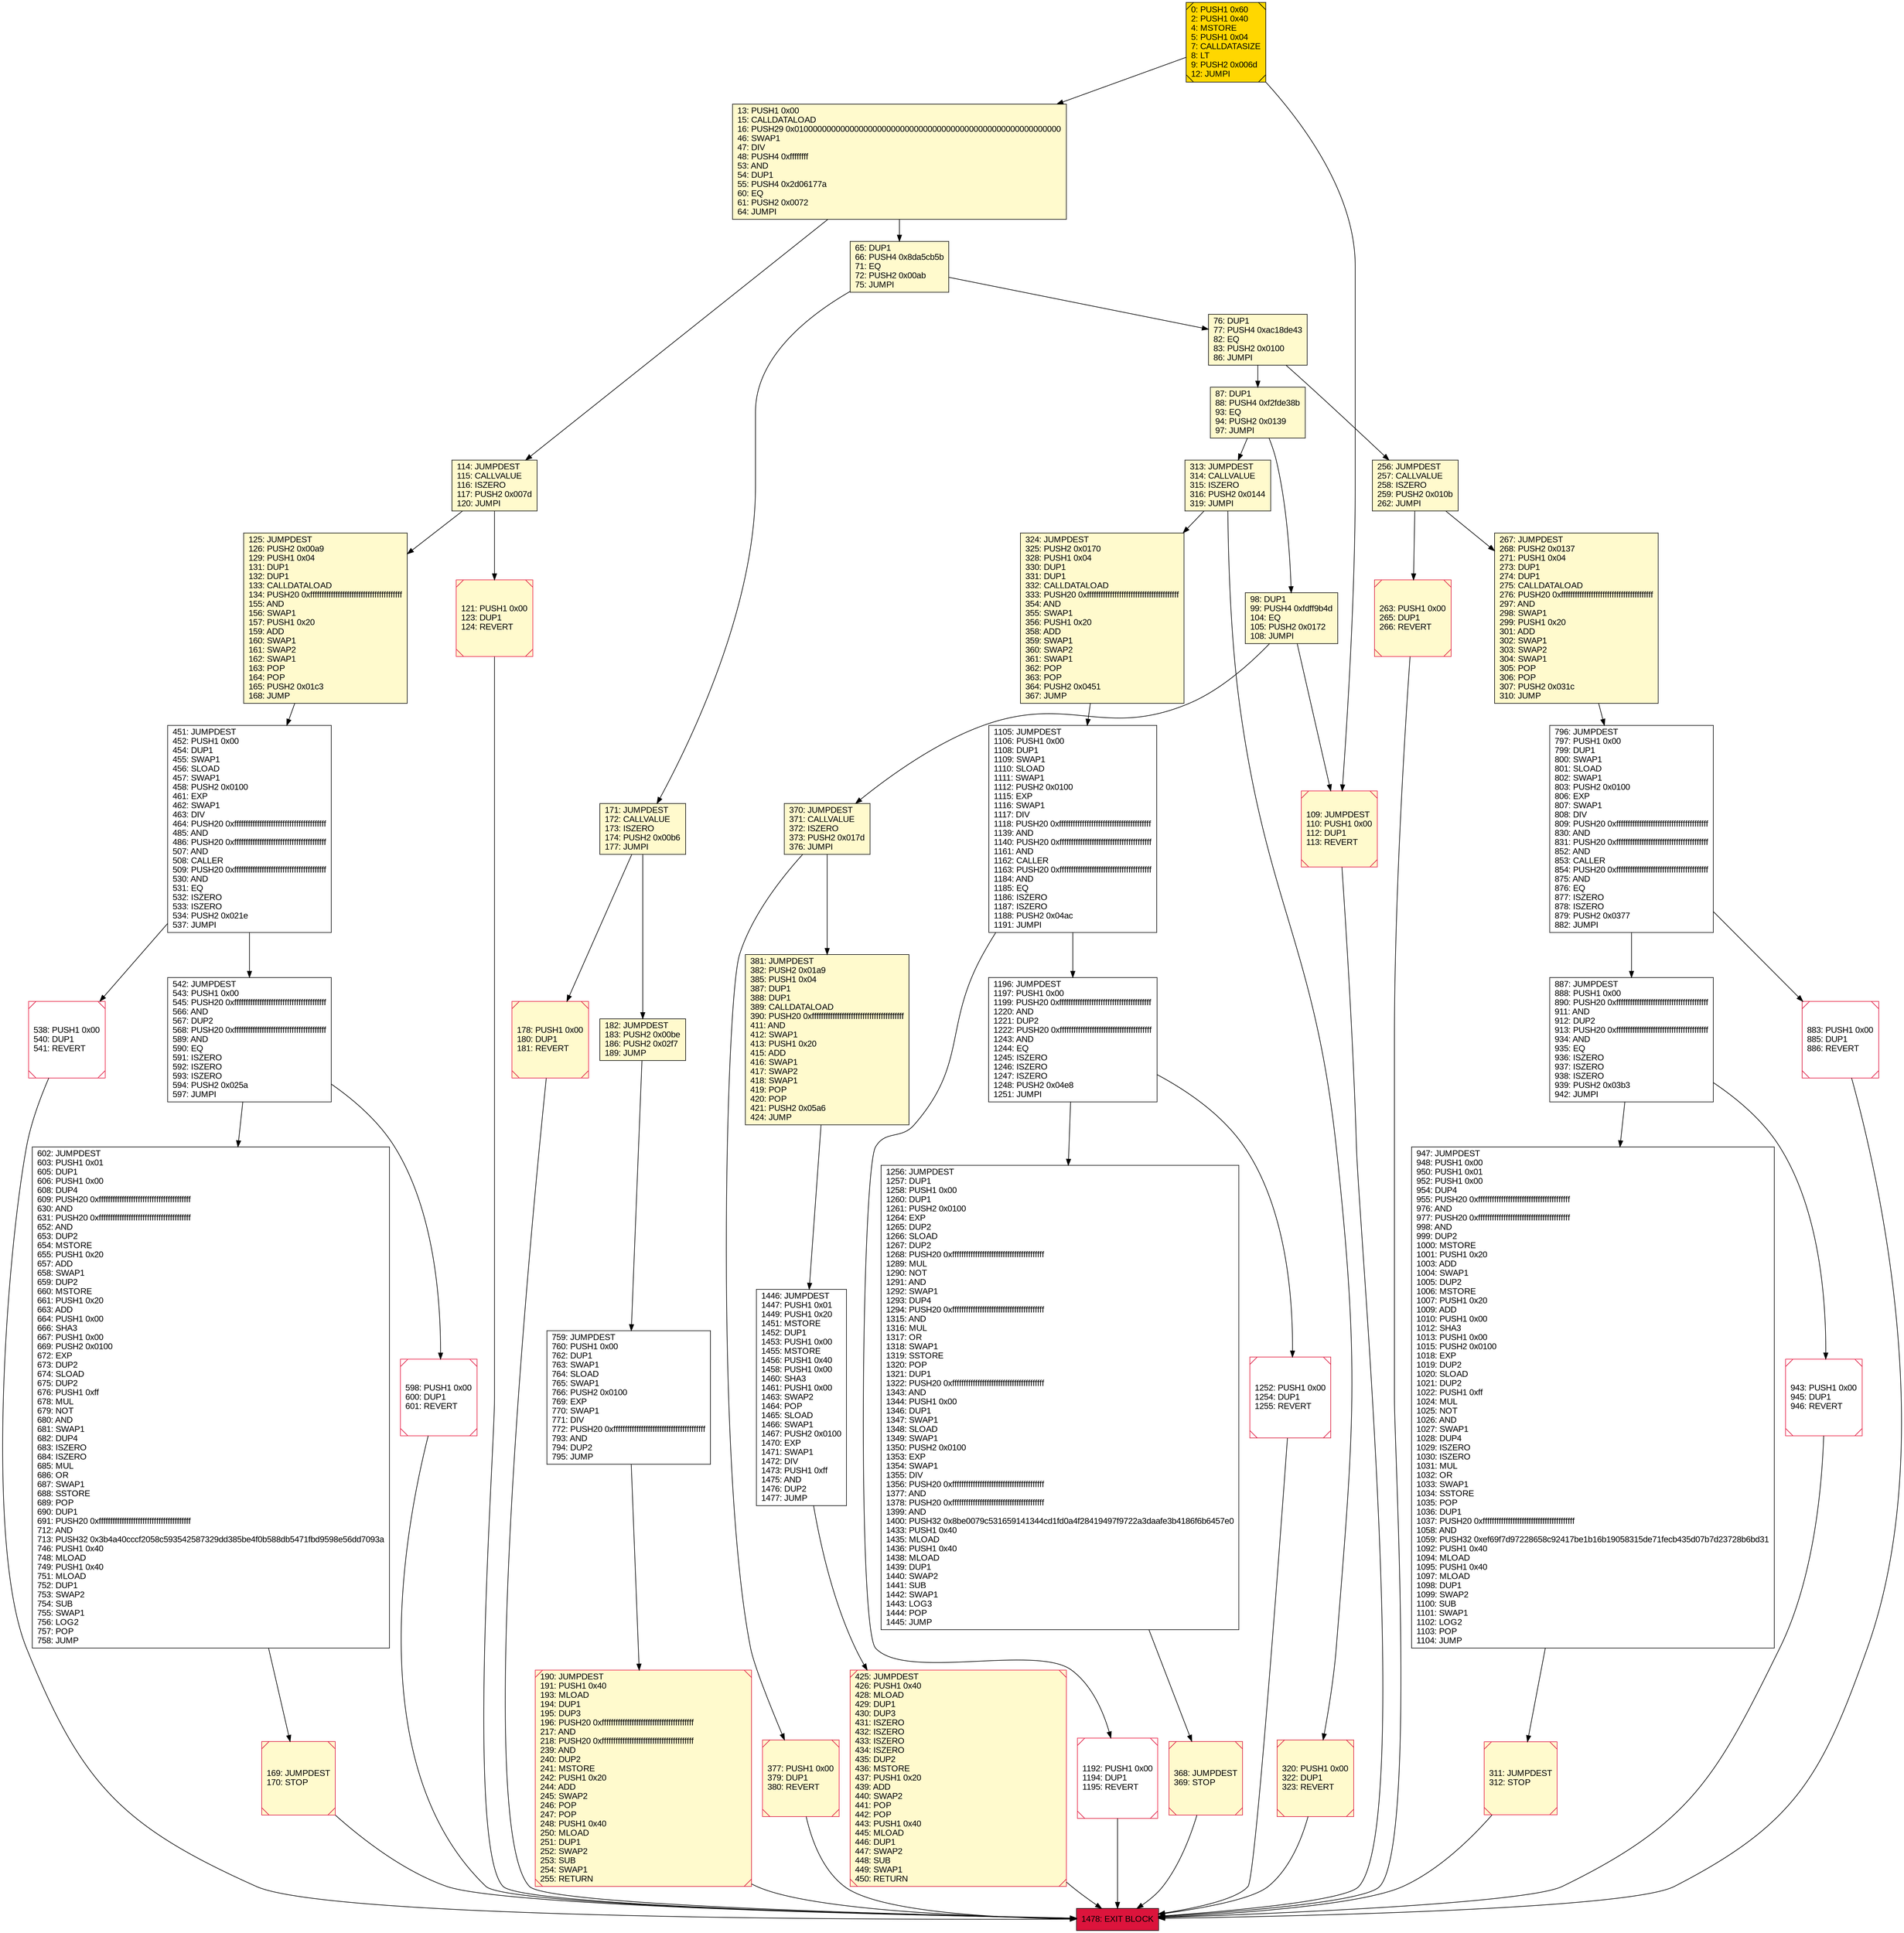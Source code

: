 digraph G {
bgcolor=transparent rankdir=UD;
node [shape=box style=filled color=black fillcolor=white fontname=arial fontcolor=black];
759 [label="759: JUMPDEST\l760: PUSH1 0x00\l762: DUP1\l763: SWAP1\l764: SLOAD\l765: SWAP1\l766: PUSH2 0x0100\l769: EXP\l770: SWAP1\l771: DIV\l772: PUSH20 0xffffffffffffffffffffffffffffffffffffffff\l793: AND\l794: DUP2\l795: JUMP\l" ];
602 [label="602: JUMPDEST\l603: PUSH1 0x01\l605: DUP1\l606: PUSH1 0x00\l608: DUP4\l609: PUSH20 0xffffffffffffffffffffffffffffffffffffffff\l630: AND\l631: PUSH20 0xffffffffffffffffffffffffffffffffffffffff\l652: AND\l653: DUP2\l654: MSTORE\l655: PUSH1 0x20\l657: ADD\l658: SWAP1\l659: DUP2\l660: MSTORE\l661: PUSH1 0x20\l663: ADD\l664: PUSH1 0x00\l666: SHA3\l667: PUSH1 0x00\l669: PUSH2 0x0100\l672: EXP\l673: DUP2\l674: SLOAD\l675: DUP2\l676: PUSH1 0xff\l678: MUL\l679: NOT\l680: AND\l681: SWAP1\l682: DUP4\l683: ISZERO\l684: ISZERO\l685: MUL\l686: OR\l687: SWAP1\l688: SSTORE\l689: POP\l690: DUP1\l691: PUSH20 0xffffffffffffffffffffffffffffffffffffffff\l712: AND\l713: PUSH32 0x3b4a40cccf2058c593542587329dd385be4f0b588db5471fbd9598e56dd7093a\l746: PUSH1 0x40\l748: MLOAD\l749: PUSH1 0x40\l751: MLOAD\l752: DUP1\l753: SWAP2\l754: SUB\l755: SWAP1\l756: LOG2\l757: POP\l758: JUMP\l" ];
1252 [label="1252: PUSH1 0x00\l1254: DUP1\l1255: REVERT\l" shape=Msquare color=crimson ];
1478 [label="1478: EXIT BLOCK\l" fillcolor=crimson ];
947 [label="947: JUMPDEST\l948: PUSH1 0x00\l950: PUSH1 0x01\l952: PUSH1 0x00\l954: DUP4\l955: PUSH20 0xffffffffffffffffffffffffffffffffffffffff\l976: AND\l977: PUSH20 0xffffffffffffffffffffffffffffffffffffffff\l998: AND\l999: DUP2\l1000: MSTORE\l1001: PUSH1 0x20\l1003: ADD\l1004: SWAP1\l1005: DUP2\l1006: MSTORE\l1007: PUSH1 0x20\l1009: ADD\l1010: PUSH1 0x00\l1012: SHA3\l1013: PUSH1 0x00\l1015: PUSH2 0x0100\l1018: EXP\l1019: DUP2\l1020: SLOAD\l1021: DUP2\l1022: PUSH1 0xff\l1024: MUL\l1025: NOT\l1026: AND\l1027: SWAP1\l1028: DUP4\l1029: ISZERO\l1030: ISZERO\l1031: MUL\l1032: OR\l1033: SWAP1\l1034: SSTORE\l1035: POP\l1036: DUP1\l1037: PUSH20 0xffffffffffffffffffffffffffffffffffffffff\l1058: AND\l1059: PUSH32 0xef69f7d97228658c92417be1b16b19058315de71fecb435d07b7d23728b6bd31\l1092: PUSH1 0x40\l1094: MLOAD\l1095: PUSH1 0x40\l1097: MLOAD\l1098: DUP1\l1099: SWAP2\l1100: SUB\l1101: SWAP1\l1102: LOG2\l1103: POP\l1104: JUMP\l" ];
87 [label="87: DUP1\l88: PUSH4 0xf2fde38b\l93: EQ\l94: PUSH2 0x0139\l97: JUMPI\l" fillcolor=lemonchiffon ];
1256 [label="1256: JUMPDEST\l1257: DUP1\l1258: PUSH1 0x00\l1260: DUP1\l1261: PUSH2 0x0100\l1264: EXP\l1265: DUP2\l1266: SLOAD\l1267: DUP2\l1268: PUSH20 0xffffffffffffffffffffffffffffffffffffffff\l1289: MUL\l1290: NOT\l1291: AND\l1292: SWAP1\l1293: DUP4\l1294: PUSH20 0xffffffffffffffffffffffffffffffffffffffff\l1315: AND\l1316: MUL\l1317: OR\l1318: SWAP1\l1319: SSTORE\l1320: POP\l1321: DUP1\l1322: PUSH20 0xffffffffffffffffffffffffffffffffffffffff\l1343: AND\l1344: PUSH1 0x00\l1346: DUP1\l1347: SWAP1\l1348: SLOAD\l1349: SWAP1\l1350: PUSH2 0x0100\l1353: EXP\l1354: SWAP1\l1355: DIV\l1356: PUSH20 0xffffffffffffffffffffffffffffffffffffffff\l1377: AND\l1378: PUSH20 0xffffffffffffffffffffffffffffffffffffffff\l1399: AND\l1400: PUSH32 0x8be0079c531659141344cd1fd0a4f28419497f9722a3daafe3b4186f6b6457e0\l1433: PUSH1 0x40\l1435: MLOAD\l1436: PUSH1 0x40\l1438: MLOAD\l1439: DUP1\l1440: SWAP2\l1441: SUB\l1442: SWAP1\l1443: LOG3\l1444: POP\l1445: JUMP\l" ];
182 [label="182: JUMPDEST\l183: PUSH2 0x00be\l186: PUSH2 0x02f7\l189: JUMP\l" fillcolor=lemonchiffon ];
796 [label="796: JUMPDEST\l797: PUSH1 0x00\l799: DUP1\l800: SWAP1\l801: SLOAD\l802: SWAP1\l803: PUSH2 0x0100\l806: EXP\l807: SWAP1\l808: DIV\l809: PUSH20 0xffffffffffffffffffffffffffffffffffffffff\l830: AND\l831: PUSH20 0xffffffffffffffffffffffffffffffffffffffff\l852: AND\l853: CALLER\l854: PUSH20 0xffffffffffffffffffffffffffffffffffffffff\l875: AND\l876: EQ\l877: ISZERO\l878: ISZERO\l879: PUSH2 0x0377\l882: JUMPI\l" ];
1192 [label="1192: PUSH1 0x00\l1194: DUP1\l1195: REVERT\l" shape=Msquare color=crimson ];
256 [label="256: JUMPDEST\l257: CALLVALUE\l258: ISZERO\l259: PUSH2 0x010b\l262: JUMPI\l" fillcolor=lemonchiffon ];
542 [label="542: JUMPDEST\l543: PUSH1 0x00\l545: PUSH20 0xffffffffffffffffffffffffffffffffffffffff\l566: AND\l567: DUP2\l568: PUSH20 0xffffffffffffffffffffffffffffffffffffffff\l589: AND\l590: EQ\l591: ISZERO\l592: ISZERO\l593: ISZERO\l594: PUSH2 0x025a\l597: JUMPI\l" ];
943 [label="943: PUSH1 0x00\l945: DUP1\l946: REVERT\l" shape=Msquare color=crimson ];
381 [label="381: JUMPDEST\l382: PUSH2 0x01a9\l385: PUSH1 0x04\l387: DUP1\l388: DUP1\l389: CALLDATALOAD\l390: PUSH20 0xffffffffffffffffffffffffffffffffffffffff\l411: AND\l412: SWAP1\l413: PUSH1 0x20\l415: ADD\l416: SWAP1\l417: SWAP2\l418: SWAP1\l419: POP\l420: POP\l421: PUSH2 0x05a6\l424: JUMP\l" fillcolor=lemonchiffon ];
883 [label="883: PUSH1 0x00\l885: DUP1\l886: REVERT\l" shape=Msquare color=crimson ];
1196 [label="1196: JUMPDEST\l1197: PUSH1 0x00\l1199: PUSH20 0xffffffffffffffffffffffffffffffffffffffff\l1220: AND\l1221: DUP2\l1222: PUSH20 0xffffffffffffffffffffffffffffffffffffffff\l1243: AND\l1244: EQ\l1245: ISZERO\l1246: ISZERO\l1247: ISZERO\l1248: PUSH2 0x04e8\l1251: JUMPI\l" ];
114 [label="114: JUMPDEST\l115: CALLVALUE\l116: ISZERO\l117: PUSH2 0x007d\l120: JUMPI\l" fillcolor=lemonchiffon ];
98 [label="98: DUP1\l99: PUSH4 0xfdff9b4d\l104: EQ\l105: PUSH2 0x0172\l108: JUMPI\l" fillcolor=lemonchiffon ];
178 [label="178: PUSH1 0x00\l180: DUP1\l181: REVERT\l" fillcolor=lemonchiffon shape=Msquare color=crimson ];
425 [label="425: JUMPDEST\l426: PUSH1 0x40\l428: MLOAD\l429: DUP1\l430: DUP3\l431: ISZERO\l432: ISZERO\l433: ISZERO\l434: ISZERO\l435: DUP2\l436: MSTORE\l437: PUSH1 0x20\l439: ADD\l440: SWAP2\l441: POP\l442: POP\l443: PUSH1 0x40\l445: MLOAD\l446: DUP1\l447: SWAP2\l448: SUB\l449: SWAP1\l450: RETURN\l" fillcolor=lemonchiffon shape=Msquare color=crimson ];
65 [label="65: DUP1\l66: PUSH4 0x8da5cb5b\l71: EQ\l72: PUSH2 0x00ab\l75: JUMPI\l" fillcolor=lemonchiffon ];
171 [label="171: JUMPDEST\l172: CALLVALUE\l173: ISZERO\l174: PUSH2 0x00b6\l177: JUMPI\l" fillcolor=lemonchiffon ];
121 [label="121: PUSH1 0x00\l123: DUP1\l124: REVERT\l" fillcolor=lemonchiffon shape=Msquare color=crimson ];
377 [label="377: PUSH1 0x00\l379: DUP1\l380: REVERT\l" fillcolor=lemonchiffon shape=Msquare color=crimson ];
313 [label="313: JUMPDEST\l314: CALLVALUE\l315: ISZERO\l316: PUSH2 0x0144\l319: JUMPI\l" fillcolor=lemonchiffon ];
320 [label="320: PUSH1 0x00\l322: DUP1\l323: REVERT\l" fillcolor=lemonchiffon shape=Msquare color=crimson ];
267 [label="267: JUMPDEST\l268: PUSH2 0x0137\l271: PUSH1 0x04\l273: DUP1\l274: DUP1\l275: CALLDATALOAD\l276: PUSH20 0xffffffffffffffffffffffffffffffffffffffff\l297: AND\l298: SWAP1\l299: PUSH1 0x20\l301: ADD\l302: SWAP1\l303: SWAP2\l304: SWAP1\l305: POP\l306: POP\l307: PUSH2 0x031c\l310: JUMP\l" fillcolor=lemonchiffon ];
311 [label="311: JUMPDEST\l312: STOP\l" fillcolor=lemonchiffon shape=Msquare color=crimson ];
0 [label="0: PUSH1 0x60\l2: PUSH1 0x40\l4: MSTORE\l5: PUSH1 0x04\l7: CALLDATASIZE\l8: LT\l9: PUSH2 0x006d\l12: JUMPI\l" fillcolor=lemonchiffon shape=Msquare fillcolor=gold ];
13 [label="13: PUSH1 0x00\l15: CALLDATALOAD\l16: PUSH29 0x0100000000000000000000000000000000000000000000000000000000\l46: SWAP1\l47: DIV\l48: PUSH4 0xffffffff\l53: AND\l54: DUP1\l55: PUSH4 0x2d06177a\l60: EQ\l61: PUSH2 0x0072\l64: JUMPI\l" fillcolor=lemonchiffon ];
370 [label="370: JUMPDEST\l371: CALLVALUE\l372: ISZERO\l373: PUSH2 0x017d\l376: JUMPI\l" fillcolor=lemonchiffon ];
368 [label="368: JUMPDEST\l369: STOP\l" fillcolor=lemonchiffon shape=Msquare color=crimson ];
76 [label="76: DUP1\l77: PUSH4 0xac18de43\l82: EQ\l83: PUSH2 0x0100\l86: JUMPI\l" fillcolor=lemonchiffon ];
263 [label="263: PUSH1 0x00\l265: DUP1\l266: REVERT\l" fillcolor=lemonchiffon shape=Msquare color=crimson ];
109 [label="109: JUMPDEST\l110: PUSH1 0x00\l112: DUP1\l113: REVERT\l" fillcolor=lemonchiffon shape=Msquare color=crimson ];
1446 [label="1446: JUMPDEST\l1447: PUSH1 0x01\l1449: PUSH1 0x20\l1451: MSTORE\l1452: DUP1\l1453: PUSH1 0x00\l1455: MSTORE\l1456: PUSH1 0x40\l1458: PUSH1 0x00\l1460: SHA3\l1461: PUSH1 0x00\l1463: SWAP2\l1464: POP\l1465: SLOAD\l1466: SWAP1\l1467: PUSH2 0x0100\l1470: EXP\l1471: SWAP1\l1472: DIV\l1473: PUSH1 0xff\l1475: AND\l1476: DUP2\l1477: JUMP\l" ];
324 [label="324: JUMPDEST\l325: PUSH2 0x0170\l328: PUSH1 0x04\l330: DUP1\l331: DUP1\l332: CALLDATALOAD\l333: PUSH20 0xffffffffffffffffffffffffffffffffffffffff\l354: AND\l355: SWAP1\l356: PUSH1 0x20\l358: ADD\l359: SWAP1\l360: SWAP2\l361: SWAP1\l362: POP\l363: POP\l364: PUSH2 0x0451\l367: JUMP\l" fillcolor=lemonchiffon ];
190 [label="190: JUMPDEST\l191: PUSH1 0x40\l193: MLOAD\l194: DUP1\l195: DUP3\l196: PUSH20 0xffffffffffffffffffffffffffffffffffffffff\l217: AND\l218: PUSH20 0xffffffffffffffffffffffffffffffffffffffff\l239: AND\l240: DUP2\l241: MSTORE\l242: PUSH1 0x20\l244: ADD\l245: SWAP2\l246: POP\l247: POP\l248: PUSH1 0x40\l250: MLOAD\l251: DUP1\l252: SWAP2\l253: SUB\l254: SWAP1\l255: RETURN\l" fillcolor=lemonchiffon shape=Msquare color=crimson ];
1105 [label="1105: JUMPDEST\l1106: PUSH1 0x00\l1108: DUP1\l1109: SWAP1\l1110: SLOAD\l1111: SWAP1\l1112: PUSH2 0x0100\l1115: EXP\l1116: SWAP1\l1117: DIV\l1118: PUSH20 0xffffffffffffffffffffffffffffffffffffffff\l1139: AND\l1140: PUSH20 0xffffffffffffffffffffffffffffffffffffffff\l1161: AND\l1162: CALLER\l1163: PUSH20 0xffffffffffffffffffffffffffffffffffffffff\l1184: AND\l1185: EQ\l1186: ISZERO\l1187: ISZERO\l1188: PUSH2 0x04ac\l1191: JUMPI\l" ];
451 [label="451: JUMPDEST\l452: PUSH1 0x00\l454: DUP1\l455: SWAP1\l456: SLOAD\l457: SWAP1\l458: PUSH2 0x0100\l461: EXP\l462: SWAP1\l463: DIV\l464: PUSH20 0xffffffffffffffffffffffffffffffffffffffff\l485: AND\l486: PUSH20 0xffffffffffffffffffffffffffffffffffffffff\l507: AND\l508: CALLER\l509: PUSH20 0xffffffffffffffffffffffffffffffffffffffff\l530: AND\l531: EQ\l532: ISZERO\l533: ISZERO\l534: PUSH2 0x021e\l537: JUMPI\l" ];
125 [label="125: JUMPDEST\l126: PUSH2 0x00a9\l129: PUSH1 0x04\l131: DUP1\l132: DUP1\l133: CALLDATALOAD\l134: PUSH20 0xffffffffffffffffffffffffffffffffffffffff\l155: AND\l156: SWAP1\l157: PUSH1 0x20\l159: ADD\l160: SWAP1\l161: SWAP2\l162: SWAP1\l163: POP\l164: POP\l165: PUSH2 0x01c3\l168: JUMP\l" fillcolor=lemonchiffon ];
598 [label="598: PUSH1 0x00\l600: DUP1\l601: REVERT\l" shape=Msquare color=crimson ];
538 [label="538: PUSH1 0x00\l540: DUP1\l541: REVERT\l" shape=Msquare color=crimson ];
169 [label="169: JUMPDEST\l170: STOP\l" fillcolor=lemonchiffon shape=Msquare color=crimson ];
887 [label="887: JUMPDEST\l888: PUSH1 0x00\l890: PUSH20 0xffffffffffffffffffffffffffffffffffffffff\l911: AND\l912: DUP2\l913: PUSH20 0xffffffffffffffffffffffffffffffffffffffff\l934: AND\l935: EQ\l936: ISZERO\l937: ISZERO\l938: ISZERO\l939: PUSH2 0x03b3\l942: JUMPI\l" ];
0 -> 13;
65 -> 171;
313 -> 320;
125 -> 451;
1252 -> 1478;
542 -> 602;
114 -> 121;
171 -> 178;
171 -> 182;
883 -> 1478;
1196 -> 1256;
121 -> 1478;
377 -> 1478;
114 -> 125;
368 -> 1478;
320 -> 1478;
87 -> 313;
256 -> 267;
267 -> 796;
190 -> 1478;
256 -> 263;
759 -> 190;
109 -> 1478;
76 -> 256;
887 -> 943;
598 -> 1478;
370 -> 381;
796 -> 887;
451 -> 542;
13 -> 65;
370 -> 377;
542 -> 598;
65 -> 76;
1446 -> 425;
324 -> 1105;
182 -> 759;
943 -> 1478;
313 -> 324;
451 -> 538;
0 -> 109;
1192 -> 1478;
425 -> 1478;
178 -> 1478;
1196 -> 1252;
87 -> 98;
796 -> 883;
263 -> 1478;
1105 -> 1192;
311 -> 1478;
947 -> 311;
1256 -> 368;
76 -> 87;
13 -> 114;
98 -> 370;
887 -> 947;
381 -> 1446;
98 -> 109;
169 -> 1478;
538 -> 1478;
602 -> 169;
1105 -> 1196;
}